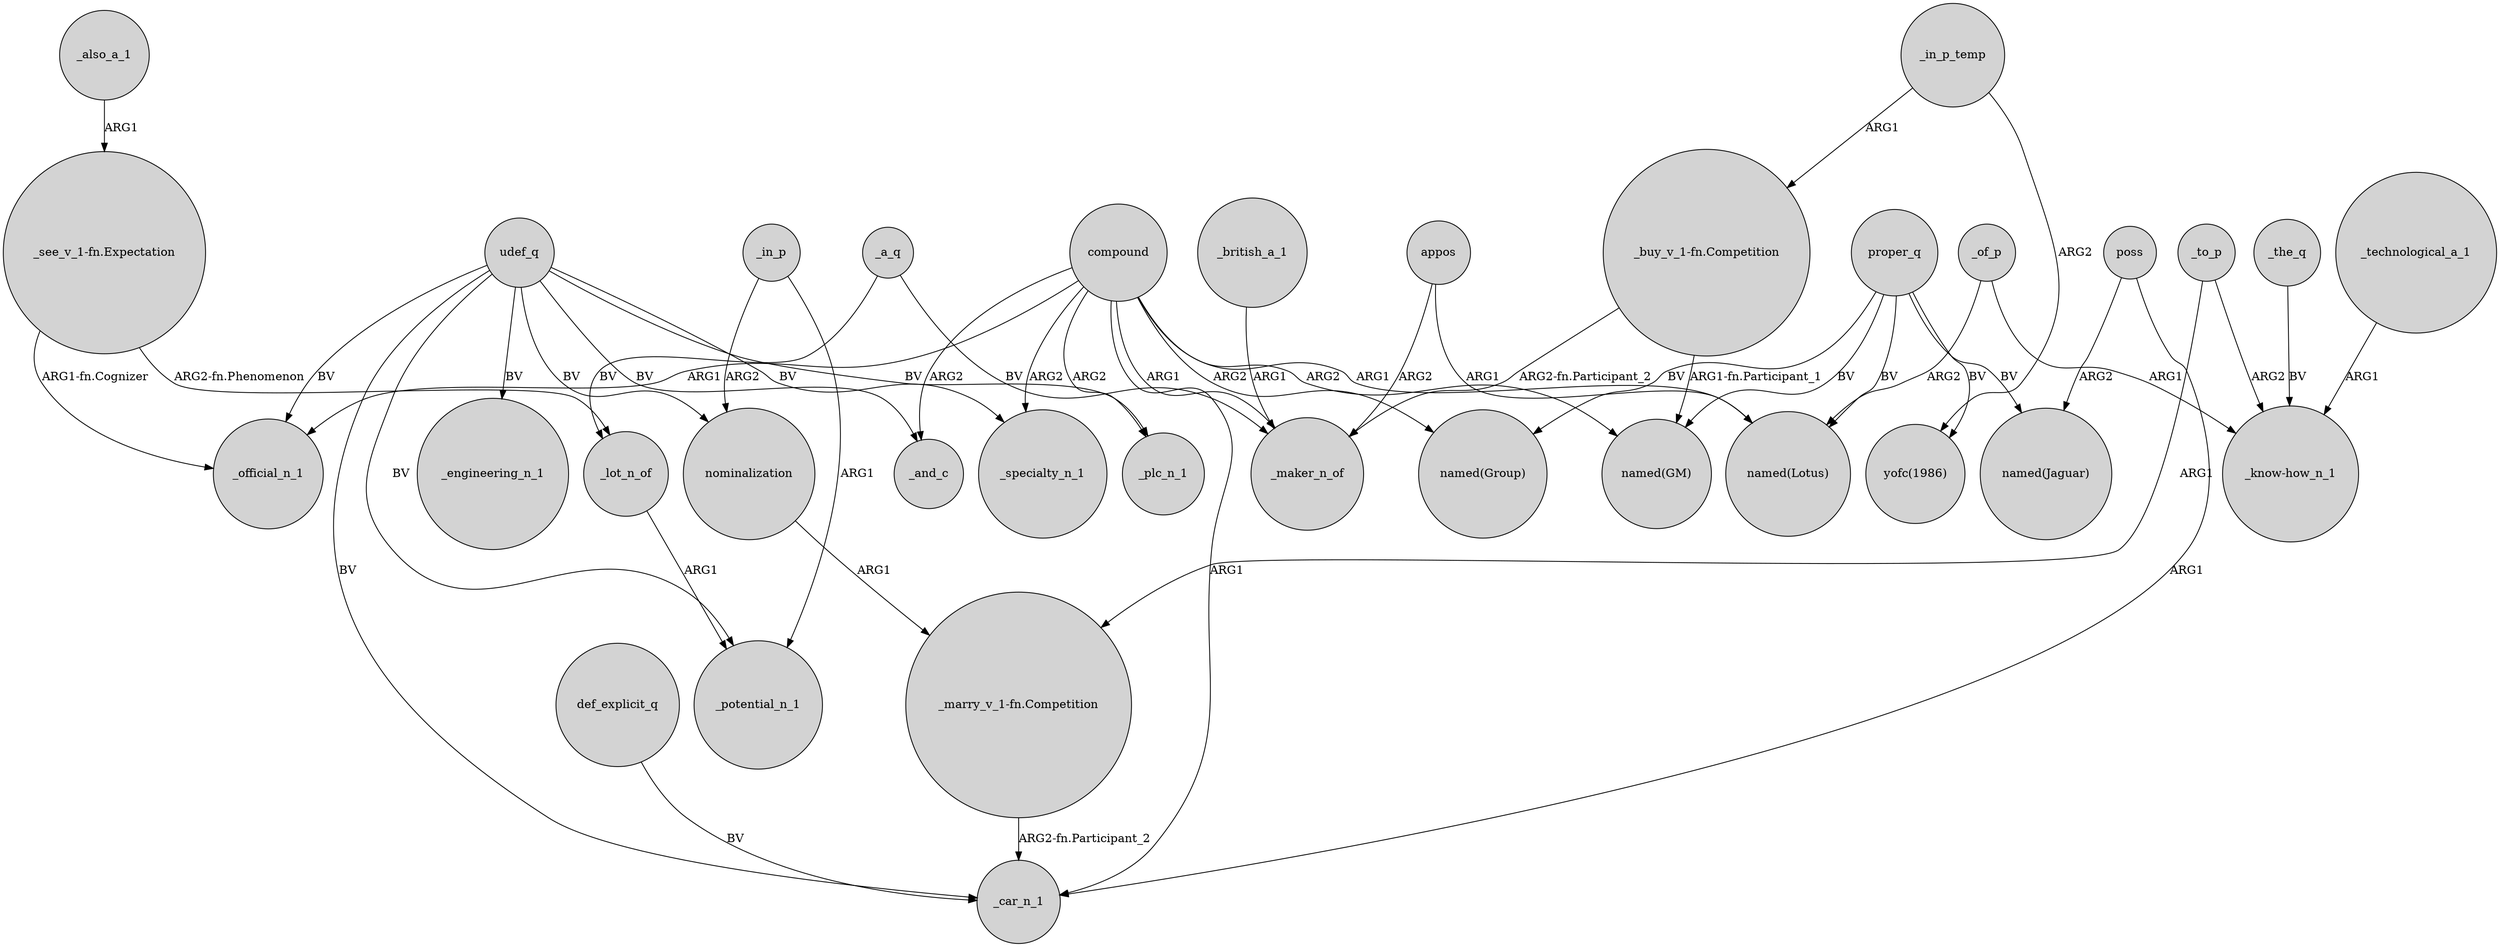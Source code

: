 digraph {
	node [shape=circle style=filled]
	"_marry_v_1-fn.Competition" -> _car_n_1 [label="ARG2-fn.Participant_2"]
	def_explicit_q -> _car_n_1 [label=BV]
	compound -> _plc_n_1 [label=ARG2]
	_british_a_1 -> _maker_n_of [label=ARG1]
	_in_p_temp -> "_buy_v_1-fn.Competition" [label=ARG1]
	compound -> _car_n_1 [label=ARG1]
	_to_p -> "_marry_v_1-fn.Competition" [label=ARG1]
	proper_q -> "yofc(1986)" [label=BV]
	"_buy_v_1-fn.Competition" -> _maker_n_of [label="ARG2-fn.Participant_2"]
	_in_p_temp -> "yofc(1986)" [label=ARG2]
	_of_p -> "_know-how_n_1" [label=ARG1]
	compound -> _specialty_n_1 [label=ARG2]
	appos -> "named(Lotus)" [label=ARG1]
	udef_q -> _specialty_n_1 [label=BV]
	_of_p -> "named(Lotus)" [label=ARG2]
	udef_q -> nominalization [label=BV]
	compound -> "named(Group)" [label=ARG2]
	proper_q -> "named(GM)" [label=BV]
	udef_q -> _and_c [label=BV]
	"_see_v_1-fn.Expectation" -> _lot_n_of [label="ARG2-fn.Phenomenon"]
	proper_q -> "named(Group)" [label=BV]
	compound -> _and_c [label=ARG2]
	proper_q -> "named(Lotus)" [label=BV]
	"_buy_v_1-fn.Competition" -> "named(GM)" [label="ARG1-fn.Participant_1"]
	udef_q -> _engineering_n_1 [label=BV]
	compound -> "named(GM)" [label=ARG2]
	_a_q -> _lot_n_of [label=BV]
	_the_q -> "_know-how_n_1" [label=BV]
	poss -> _car_n_1 [label=ARG1]
	_technological_a_1 -> "_know-how_n_1" [label=ARG1]
	appos -> _maker_n_of [label=ARG2]
	poss -> "named(Jaguar)" [label=ARG2]
	proper_q -> "named(Jaguar)" [label=BV]
	compound -> "named(Lotus)" [label=ARG1]
	_in_p -> _potential_n_1 [label=ARG1]
	compound -> _official_n_1 [label=ARG1]
	udef_q -> _car_n_1 [label=BV]
	"_see_v_1-fn.Expectation" -> _official_n_1 [label="ARG1-fn.Cognizer"]
	compound -> _maker_n_of [label=ARG1]
	_to_p -> "_know-how_n_1" [label=ARG2]
	_also_a_1 -> "_see_v_1-fn.Expectation" [label=ARG1]
	udef_q -> _official_n_1 [label=BV]
	_lot_n_of -> _potential_n_1 [label=ARG1]
	udef_q -> _plc_n_1 [label=BV]
	_in_p -> nominalization [label=ARG2]
	udef_q -> _potential_n_1 [label=BV]
	_a_q -> _maker_n_of [label=BV]
	nominalization -> "_marry_v_1-fn.Competition" [label=ARG1]
}
